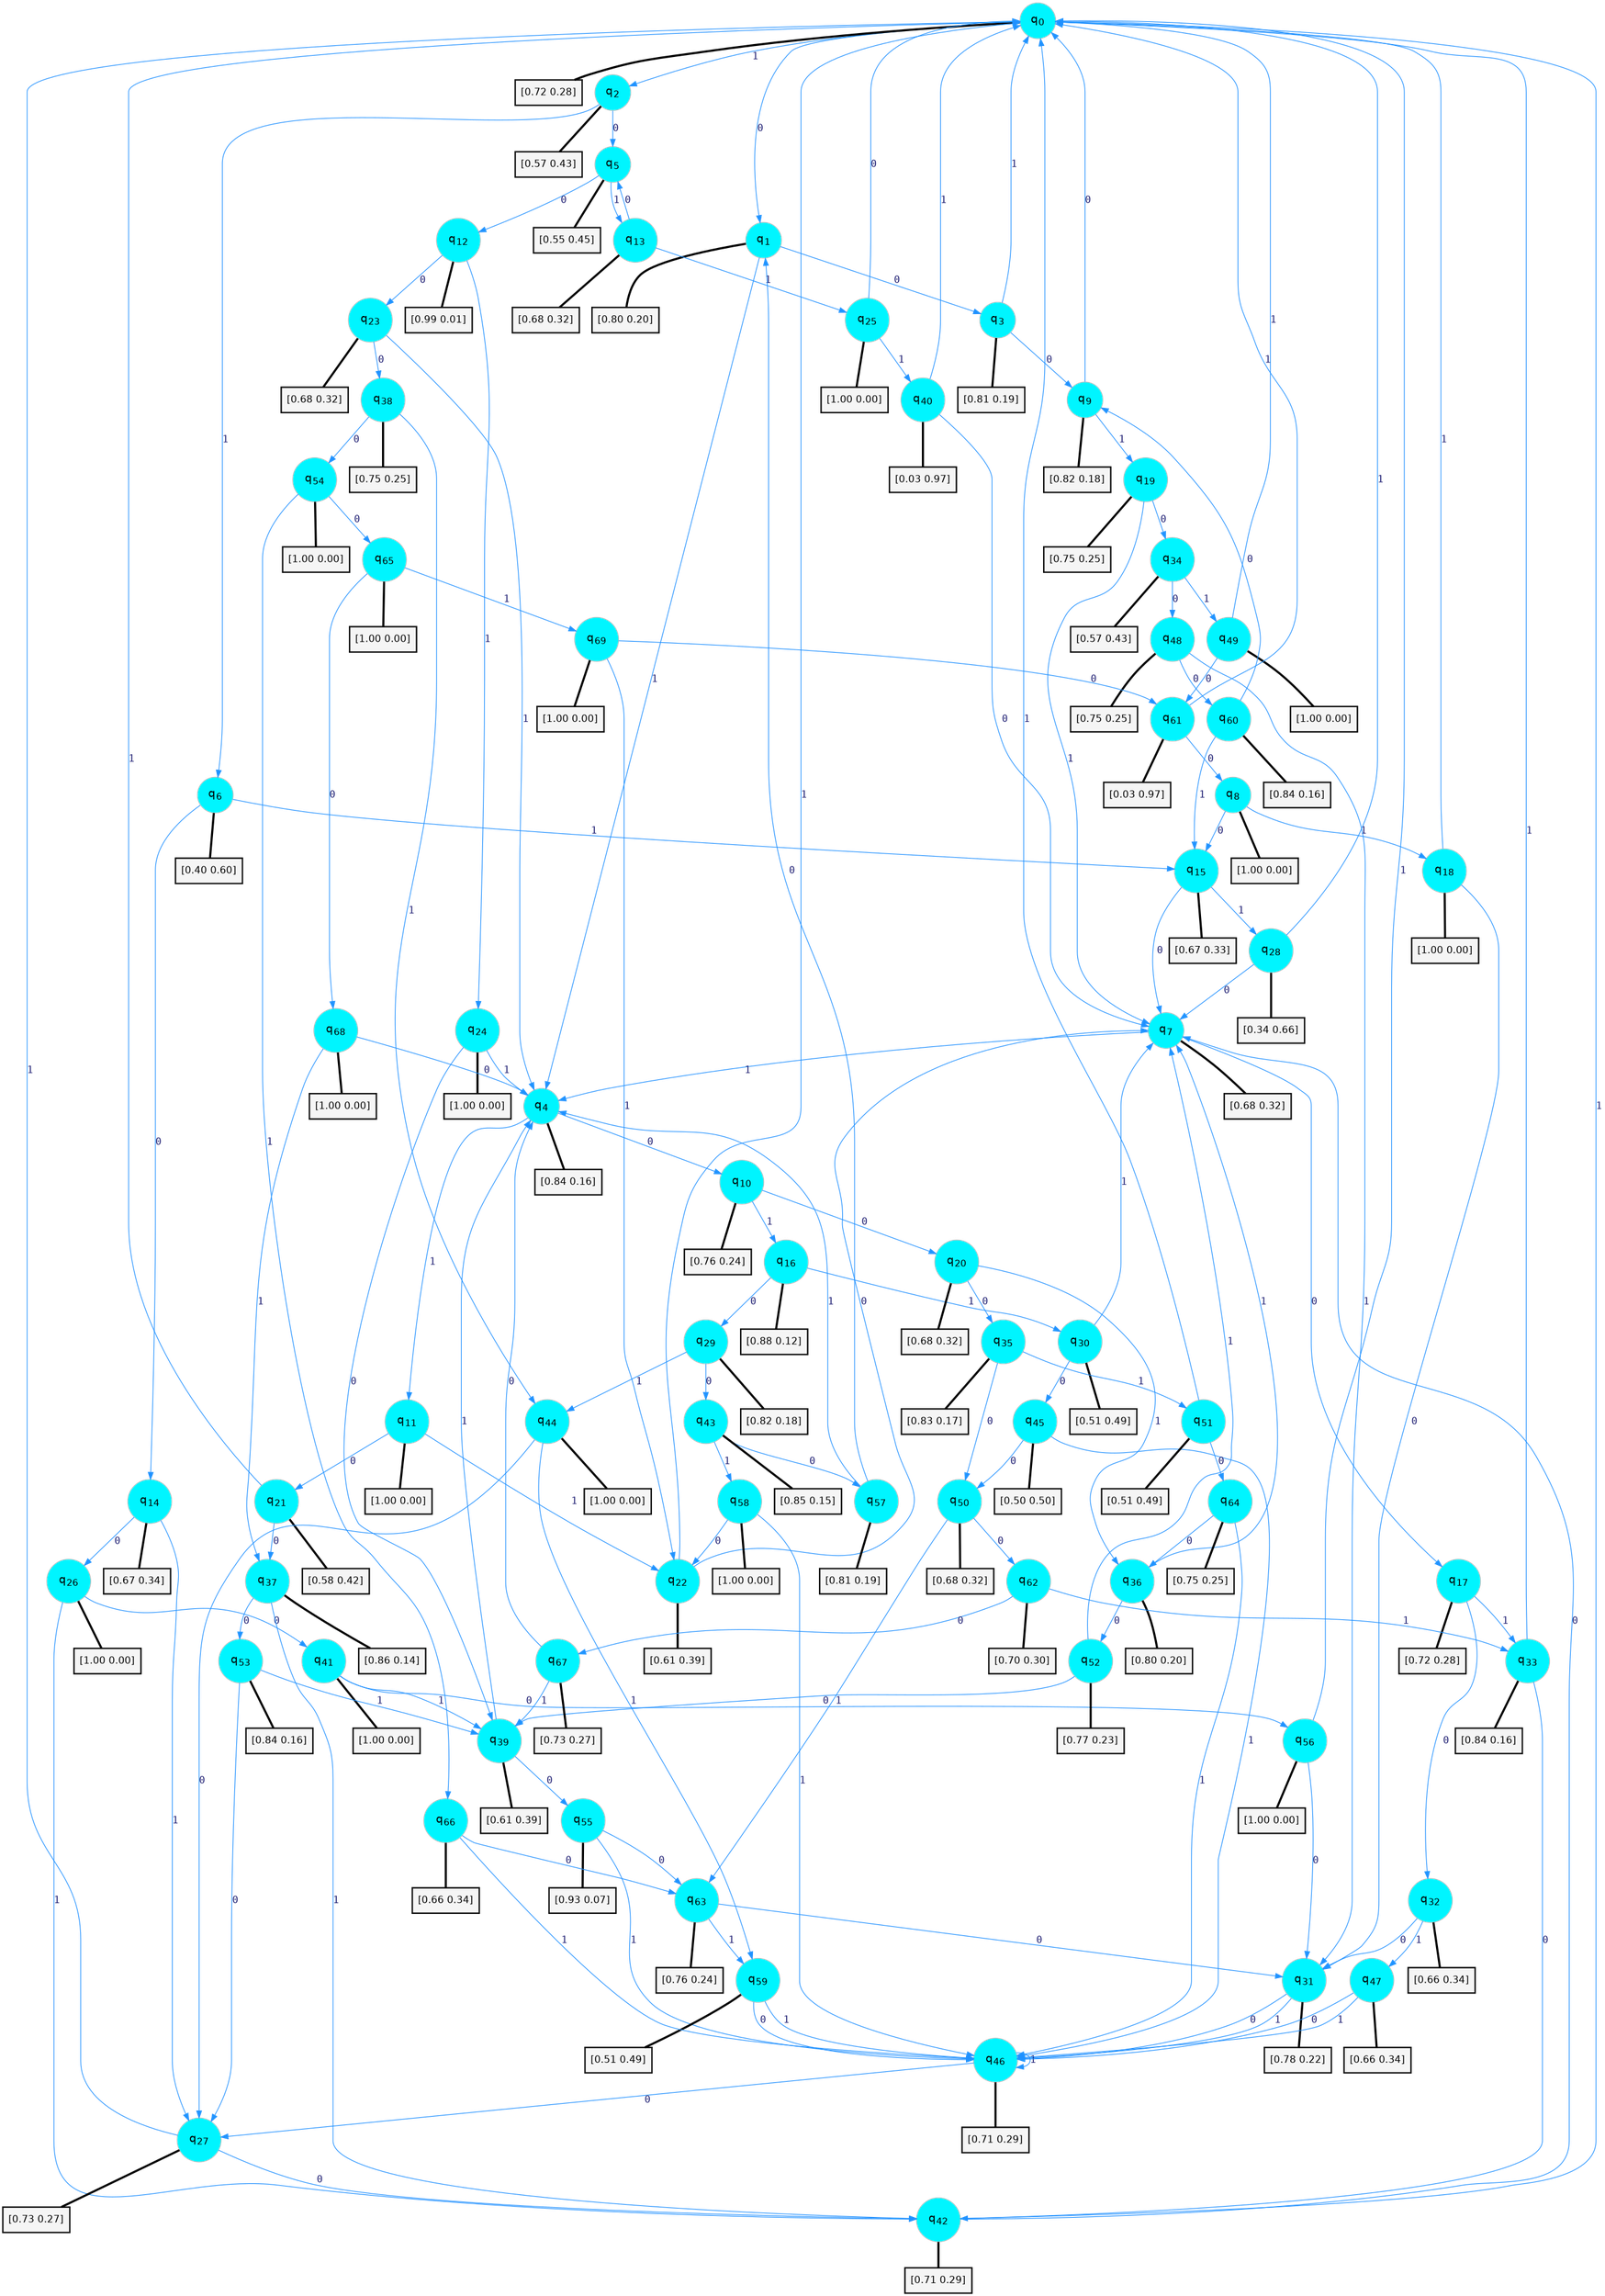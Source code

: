 digraph G {
graph [
bgcolor=transparent, dpi=300, rankdir=TD, size="40,25"];
node [
color=gray, fillcolor=turquoise1, fontcolor=black, fontname=Helvetica, fontsize=16, fontweight=bold, shape=circle, style=filled];
edge [
arrowsize=1, color=dodgerblue1, fontcolor=midnightblue, fontname=courier, fontweight=bold, penwidth=1, style=solid, weight=20];
0[label=<q<SUB>0</SUB>>];
1[label=<q<SUB>1</SUB>>];
2[label=<q<SUB>2</SUB>>];
3[label=<q<SUB>3</SUB>>];
4[label=<q<SUB>4</SUB>>];
5[label=<q<SUB>5</SUB>>];
6[label=<q<SUB>6</SUB>>];
7[label=<q<SUB>7</SUB>>];
8[label=<q<SUB>8</SUB>>];
9[label=<q<SUB>9</SUB>>];
10[label=<q<SUB>10</SUB>>];
11[label=<q<SUB>11</SUB>>];
12[label=<q<SUB>12</SUB>>];
13[label=<q<SUB>13</SUB>>];
14[label=<q<SUB>14</SUB>>];
15[label=<q<SUB>15</SUB>>];
16[label=<q<SUB>16</SUB>>];
17[label=<q<SUB>17</SUB>>];
18[label=<q<SUB>18</SUB>>];
19[label=<q<SUB>19</SUB>>];
20[label=<q<SUB>20</SUB>>];
21[label=<q<SUB>21</SUB>>];
22[label=<q<SUB>22</SUB>>];
23[label=<q<SUB>23</SUB>>];
24[label=<q<SUB>24</SUB>>];
25[label=<q<SUB>25</SUB>>];
26[label=<q<SUB>26</SUB>>];
27[label=<q<SUB>27</SUB>>];
28[label=<q<SUB>28</SUB>>];
29[label=<q<SUB>29</SUB>>];
30[label=<q<SUB>30</SUB>>];
31[label=<q<SUB>31</SUB>>];
32[label=<q<SUB>32</SUB>>];
33[label=<q<SUB>33</SUB>>];
34[label=<q<SUB>34</SUB>>];
35[label=<q<SUB>35</SUB>>];
36[label=<q<SUB>36</SUB>>];
37[label=<q<SUB>37</SUB>>];
38[label=<q<SUB>38</SUB>>];
39[label=<q<SUB>39</SUB>>];
40[label=<q<SUB>40</SUB>>];
41[label=<q<SUB>41</SUB>>];
42[label=<q<SUB>42</SUB>>];
43[label=<q<SUB>43</SUB>>];
44[label=<q<SUB>44</SUB>>];
45[label=<q<SUB>45</SUB>>];
46[label=<q<SUB>46</SUB>>];
47[label=<q<SUB>47</SUB>>];
48[label=<q<SUB>48</SUB>>];
49[label=<q<SUB>49</SUB>>];
50[label=<q<SUB>50</SUB>>];
51[label=<q<SUB>51</SUB>>];
52[label=<q<SUB>52</SUB>>];
53[label=<q<SUB>53</SUB>>];
54[label=<q<SUB>54</SUB>>];
55[label=<q<SUB>55</SUB>>];
56[label=<q<SUB>56</SUB>>];
57[label=<q<SUB>57</SUB>>];
58[label=<q<SUB>58</SUB>>];
59[label=<q<SUB>59</SUB>>];
60[label=<q<SUB>60</SUB>>];
61[label=<q<SUB>61</SUB>>];
62[label=<q<SUB>62</SUB>>];
63[label=<q<SUB>63</SUB>>];
64[label=<q<SUB>64</SUB>>];
65[label=<q<SUB>65</SUB>>];
66[label=<q<SUB>66</SUB>>];
67[label=<q<SUB>67</SUB>>];
68[label=<q<SUB>68</SUB>>];
69[label=<q<SUB>69</SUB>>];
70[label="[0.72 0.28]", shape=box,fontcolor=black, fontname=Helvetica, fontsize=14, penwidth=2, fillcolor=whitesmoke,color=black];
71[label="[0.80 0.20]", shape=box,fontcolor=black, fontname=Helvetica, fontsize=14, penwidth=2, fillcolor=whitesmoke,color=black];
72[label="[0.57 0.43]", shape=box,fontcolor=black, fontname=Helvetica, fontsize=14, penwidth=2, fillcolor=whitesmoke,color=black];
73[label="[0.81 0.19]", shape=box,fontcolor=black, fontname=Helvetica, fontsize=14, penwidth=2, fillcolor=whitesmoke,color=black];
74[label="[0.84 0.16]", shape=box,fontcolor=black, fontname=Helvetica, fontsize=14, penwidth=2, fillcolor=whitesmoke,color=black];
75[label="[0.55 0.45]", shape=box,fontcolor=black, fontname=Helvetica, fontsize=14, penwidth=2, fillcolor=whitesmoke,color=black];
76[label="[0.40 0.60]", shape=box,fontcolor=black, fontname=Helvetica, fontsize=14, penwidth=2, fillcolor=whitesmoke,color=black];
77[label="[0.68 0.32]", shape=box,fontcolor=black, fontname=Helvetica, fontsize=14, penwidth=2, fillcolor=whitesmoke,color=black];
78[label="[1.00 0.00]", shape=box,fontcolor=black, fontname=Helvetica, fontsize=14, penwidth=2, fillcolor=whitesmoke,color=black];
79[label="[0.82 0.18]", shape=box,fontcolor=black, fontname=Helvetica, fontsize=14, penwidth=2, fillcolor=whitesmoke,color=black];
80[label="[0.76 0.24]", shape=box,fontcolor=black, fontname=Helvetica, fontsize=14, penwidth=2, fillcolor=whitesmoke,color=black];
81[label="[1.00 0.00]", shape=box,fontcolor=black, fontname=Helvetica, fontsize=14, penwidth=2, fillcolor=whitesmoke,color=black];
82[label="[0.99 0.01]", shape=box,fontcolor=black, fontname=Helvetica, fontsize=14, penwidth=2, fillcolor=whitesmoke,color=black];
83[label="[0.68 0.32]", shape=box,fontcolor=black, fontname=Helvetica, fontsize=14, penwidth=2, fillcolor=whitesmoke,color=black];
84[label="[0.67 0.34]", shape=box,fontcolor=black, fontname=Helvetica, fontsize=14, penwidth=2, fillcolor=whitesmoke,color=black];
85[label="[0.67 0.33]", shape=box,fontcolor=black, fontname=Helvetica, fontsize=14, penwidth=2, fillcolor=whitesmoke,color=black];
86[label="[0.88 0.12]", shape=box,fontcolor=black, fontname=Helvetica, fontsize=14, penwidth=2, fillcolor=whitesmoke,color=black];
87[label="[0.72 0.28]", shape=box,fontcolor=black, fontname=Helvetica, fontsize=14, penwidth=2, fillcolor=whitesmoke,color=black];
88[label="[1.00 0.00]", shape=box,fontcolor=black, fontname=Helvetica, fontsize=14, penwidth=2, fillcolor=whitesmoke,color=black];
89[label="[0.75 0.25]", shape=box,fontcolor=black, fontname=Helvetica, fontsize=14, penwidth=2, fillcolor=whitesmoke,color=black];
90[label="[0.68 0.32]", shape=box,fontcolor=black, fontname=Helvetica, fontsize=14, penwidth=2, fillcolor=whitesmoke,color=black];
91[label="[0.58 0.42]", shape=box,fontcolor=black, fontname=Helvetica, fontsize=14, penwidth=2, fillcolor=whitesmoke,color=black];
92[label="[0.61 0.39]", shape=box,fontcolor=black, fontname=Helvetica, fontsize=14, penwidth=2, fillcolor=whitesmoke,color=black];
93[label="[0.68 0.32]", shape=box,fontcolor=black, fontname=Helvetica, fontsize=14, penwidth=2, fillcolor=whitesmoke,color=black];
94[label="[1.00 0.00]", shape=box,fontcolor=black, fontname=Helvetica, fontsize=14, penwidth=2, fillcolor=whitesmoke,color=black];
95[label="[1.00 0.00]", shape=box,fontcolor=black, fontname=Helvetica, fontsize=14, penwidth=2, fillcolor=whitesmoke,color=black];
96[label="[1.00 0.00]", shape=box,fontcolor=black, fontname=Helvetica, fontsize=14, penwidth=2, fillcolor=whitesmoke,color=black];
97[label="[0.73 0.27]", shape=box,fontcolor=black, fontname=Helvetica, fontsize=14, penwidth=2, fillcolor=whitesmoke,color=black];
98[label="[0.34 0.66]", shape=box,fontcolor=black, fontname=Helvetica, fontsize=14, penwidth=2, fillcolor=whitesmoke,color=black];
99[label="[0.82 0.18]", shape=box,fontcolor=black, fontname=Helvetica, fontsize=14, penwidth=2, fillcolor=whitesmoke,color=black];
100[label="[0.51 0.49]", shape=box,fontcolor=black, fontname=Helvetica, fontsize=14, penwidth=2, fillcolor=whitesmoke,color=black];
101[label="[0.78 0.22]", shape=box,fontcolor=black, fontname=Helvetica, fontsize=14, penwidth=2, fillcolor=whitesmoke,color=black];
102[label="[0.66 0.34]", shape=box,fontcolor=black, fontname=Helvetica, fontsize=14, penwidth=2, fillcolor=whitesmoke,color=black];
103[label="[0.84 0.16]", shape=box,fontcolor=black, fontname=Helvetica, fontsize=14, penwidth=2, fillcolor=whitesmoke,color=black];
104[label="[0.57 0.43]", shape=box,fontcolor=black, fontname=Helvetica, fontsize=14, penwidth=2, fillcolor=whitesmoke,color=black];
105[label="[0.83 0.17]", shape=box,fontcolor=black, fontname=Helvetica, fontsize=14, penwidth=2, fillcolor=whitesmoke,color=black];
106[label="[0.80 0.20]", shape=box,fontcolor=black, fontname=Helvetica, fontsize=14, penwidth=2, fillcolor=whitesmoke,color=black];
107[label="[0.86 0.14]", shape=box,fontcolor=black, fontname=Helvetica, fontsize=14, penwidth=2, fillcolor=whitesmoke,color=black];
108[label="[0.75 0.25]", shape=box,fontcolor=black, fontname=Helvetica, fontsize=14, penwidth=2, fillcolor=whitesmoke,color=black];
109[label="[0.61 0.39]", shape=box,fontcolor=black, fontname=Helvetica, fontsize=14, penwidth=2, fillcolor=whitesmoke,color=black];
110[label="[0.03 0.97]", shape=box,fontcolor=black, fontname=Helvetica, fontsize=14, penwidth=2, fillcolor=whitesmoke,color=black];
111[label="[1.00 0.00]", shape=box,fontcolor=black, fontname=Helvetica, fontsize=14, penwidth=2, fillcolor=whitesmoke,color=black];
112[label="[0.71 0.29]", shape=box,fontcolor=black, fontname=Helvetica, fontsize=14, penwidth=2, fillcolor=whitesmoke,color=black];
113[label="[0.85 0.15]", shape=box,fontcolor=black, fontname=Helvetica, fontsize=14, penwidth=2, fillcolor=whitesmoke,color=black];
114[label="[1.00 0.00]", shape=box,fontcolor=black, fontname=Helvetica, fontsize=14, penwidth=2, fillcolor=whitesmoke,color=black];
115[label="[0.50 0.50]", shape=box,fontcolor=black, fontname=Helvetica, fontsize=14, penwidth=2, fillcolor=whitesmoke,color=black];
116[label="[0.71 0.29]", shape=box,fontcolor=black, fontname=Helvetica, fontsize=14, penwidth=2, fillcolor=whitesmoke,color=black];
117[label="[0.66 0.34]", shape=box,fontcolor=black, fontname=Helvetica, fontsize=14, penwidth=2, fillcolor=whitesmoke,color=black];
118[label="[0.75 0.25]", shape=box,fontcolor=black, fontname=Helvetica, fontsize=14, penwidth=2, fillcolor=whitesmoke,color=black];
119[label="[1.00 0.00]", shape=box,fontcolor=black, fontname=Helvetica, fontsize=14, penwidth=2, fillcolor=whitesmoke,color=black];
120[label="[0.68 0.32]", shape=box,fontcolor=black, fontname=Helvetica, fontsize=14, penwidth=2, fillcolor=whitesmoke,color=black];
121[label="[0.51 0.49]", shape=box,fontcolor=black, fontname=Helvetica, fontsize=14, penwidth=2, fillcolor=whitesmoke,color=black];
122[label="[0.77 0.23]", shape=box,fontcolor=black, fontname=Helvetica, fontsize=14, penwidth=2, fillcolor=whitesmoke,color=black];
123[label="[0.84 0.16]", shape=box,fontcolor=black, fontname=Helvetica, fontsize=14, penwidth=2, fillcolor=whitesmoke,color=black];
124[label="[1.00 0.00]", shape=box,fontcolor=black, fontname=Helvetica, fontsize=14, penwidth=2, fillcolor=whitesmoke,color=black];
125[label="[0.93 0.07]", shape=box,fontcolor=black, fontname=Helvetica, fontsize=14, penwidth=2, fillcolor=whitesmoke,color=black];
126[label="[1.00 0.00]", shape=box,fontcolor=black, fontname=Helvetica, fontsize=14, penwidth=2, fillcolor=whitesmoke,color=black];
127[label="[0.81 0.19]", shape=box,fontcolor=black, fontname=Helvetica, fontsize=14, penwidth=2, fillcolor=whitesmoke,color=black];
128[label="[1.00 0.00]", shape=box,fontcolor=black, fontname=Helvetica, fontsize=14, penwidth=2, fillcolor=whitesmoke,color=black];
129[label="[0.51 0.49]", shape=box,fontcolor=black, fontname=Helvetica, fontsize=14, penwidth=2, fillcolor=whitesmoke,color=black];
130[label="[0.84 0.16]", shape=box,fontcolor=black, fontname=Helvetica, fontsize=14, penwidth=2, fillcolor=whitesmoke,color=black];
131[label="[0.03 0.97]", shape=box,fontcolor=black, fontname=Helvetica, fontsize=14, penwidth=2, fillcolor=whitesmoke,color=black];
132[label="[0.70 0.30]", shape=box,fontcolor=black, fontname=Helvetica, fontsize=14, penwidth=2, fillcolor=whitesmoke,color=black];
133[label="[0.76 0.24]", shape=box,fontcolor=black, fontname=Helvetica, fontsize=14, penwidth=2, fillcolor=whitesmoke,color=black];
134[label="[0.75 0.25]", shape=box,fontcolor=black, fontname=Helvetica, fontsize=14, penwidth=2, fillcolor=whitesmoke,color=black];
135[label="[1.00 0.00]", shape=box,fontcolor=black, fontname=Helvetica, fontsize=14, penwidth=2, fillcolor=whitesmoke,color=black];
136[label="[0.66 0.34]", shape=box,fontcolor=black, fontname=Helvetica, fontsize=14, penwidth=2, fillcolor=whitesmoke,color=black];
137[label="[0.73 0.27]", shape=box,fontcolor=black, fontname=Helvetica, fontsize=14, penwidth=2, fillcolor=whitesmoke,color=black];
138[label="[1.00 0.00]", shape=box,fontcolor=black, fontname=Helvetica, fontsize=14, penwidth=2, fillcolor=whitesmoke,color=black];
139[label="[1.00 0.00]", shape=box,fontcolor=black, fontname=Helvetica, fontsize=14, penwidth=2, fillcolor=whitesmoke,color=black];
0->1 [label=0];
0->2 [label=1];
0->70 [arrowhead=none, penwidth=3,color=black];
1->3 [label=0];
1->4 [label=1];
1->71 [arrowhead=none, penwidth=3,color=black];
2->5 [label=0];
2->6 [label=1];
2->72 [arrowhead=none, penwidth=3,color=black];
3->9 [label=0];
3->0 [label=1];
3->73 [arrowhead=none, penwidth=3,color=black];
4->10 [label=0];
4->11 [label=1];
4->74 [arrowhead=none, penwidth=3,color=black];
5->12 [label=0];
5->13 [label=1];
5->75 [arrowhead=none, penwidth=3,color=black];
6->14 [label=0];
6->15 [label=1];
6->76 [arrowhead=none, penwidth=3,color=black];
7->17 [label=0];
7->4 [label=1];
7->77 [arrowhead=none, penwidth=3,color=black];
8->15 [label=0];
8->18 [label=1];
8->78 [arrowhead=none, penwidth=3,color=black];
9->0 [label=0];
9->19 [label=1];
9->79 [arrowhead=none, penwidth=3,color=black];
10->20 [label=0];
10->16 [label=1];
10->80 [arrowhead=none, penwidth=3,color=black];
11->21 [label=0];
11->22 [label=1];
11->81 [arrowhead=none, penwidth=3,color=black];
12->23 [label=0];
12->24 [label=1];
12->82 [arrowhead=none, penwidth=3,color=black];
13->5 [label=0];
13->25 [label=1];
13->83 [arrowhead=none, penwidth=3,color=black];
14->26 [label=0];
14->27 [label=1];
14->84 [arrowhead=none, penwidth=3,color=black];
15->7 [label=0];
15->28 [label=1];
15->85 [arrowhead=none, penwidth=3,color=black];
16->29 [label=0];
16->30 [label=1];
16->86 [arrowhead=none, penwidth=3,color=black];
17->32 [label=0];
17->33 [label=1];
17->87 [arrowhead=none, penwidth=3,color=black];
18->31 [label=0];
18->0 [label=1];
18->88 [arrowhead=none, penwidth=3,color=black];
19->34 [label=0];
19->7 [label=1];
19->89 [arrowhead=none, penwidth=3,color=black];
20->35 [label=0];
20->36 [label=1];
20->90 [arrowhead=none, penwidth=3,color=black];
21->37 [label=0];
21->0 [label=1];
21->91 [arrowhead=none, penwidth=3,color=black];
22->7 [label=0];
22->0 [label=1];
22->92 [arrowhead=none, penwidth=3,color=black];
23->38 [label=0];
23->4 [label=1];
23->93 [arrowhead=none, penwidth=3,color=black];
24->39 [label=0];
24->4 [label=1];
24->94 [arrowhead=none, penwidth=3,color=black];
25->0 [label=0];
25->40 [label=1];
25->95 [arrowhead=none, penwidth=3,color=black];
26->41 [label=0];
26->42 [label=1];
26->96 [arrowhead=none, penwidth=3,color=black];
27->42 [label=0];
27->0 [label=1];
27->97 [arrowhead=none, penwidth=3,color=black];
28->7 [label=0];
28->0 [label=1];
28->98 [arrowhead=none, penwidth=3,color=black];
29->43 [label=0];
29->44 [label=1];
29->99 [arrowhead=none, penwidth=3,color=black];
30->45 [label=0];
30->7 [label=1];
30->100 [arrowhead=none, penwidth=3,color=black];
31->46 [label=0];
31->46 [label=1];
31->101 [arrowhead=none, penwidth=3,color=black];
32->31 [label=0];
32->47 [label=1];
32->102 [arrowhead=none, penwidth=3,color=black];
33->42 [label=0];
33->0 [label=1];
33->103 [arrowhead=none, penwidth=3,color=black];
34->48 [label=0];
34->49 [label=1];
34->104 [arrowhead=none, penwidth=3,color=black];
35->50 [label=0];
35->51 [label=1];
35->105 [arrowhead=none, penwidth=3,color=black];
36->52 [label=0];
36->7 [label=1];
36->106 [arrowhead=none, penwidth=3,color=black];
37->53 [label=0];
37->42 [label=1];
37->107 [arrowhead=none, penwidth=3,color=black];
38->54 [label=0];
38->44 [label=1];
38->108 [arrowhead=none, penwidth=3,color=black];
39->55 [label=0];
39->4 [label=1];
39->109 [arrowhead=none, penwidth=3,color=black];
40->7 [label=0];
40->0 [label=1];
40->110 [arrowhead=none, penwidth=3,color=black];
41->56 [label=0];
41->39 [label=1];
41->111 [arrowhead=none, penwidth=3,color=black];
42->7 [label=0];
42->0 [label=1];
42->112 [arrowhead=none, penwidth=3,color=black];
43->57 [label=0];
43->58 [label=1];
43->113 [arrowhead=none, penwidth=3,color=black];
44->27 [label=0];
44->59 [label=1];
44->114 [arrowhead=none, penwidth=3,color=black];
45->50 [label=0];
45->46 [label=1];
45->115 [arrowhead=none, penwidth=3,color=black];
46->27 [label=0];
46->46 [label=1];
46->116 [arrowhead=none, penwidth=3,color=black];
47->46 [label=0];
47->46 [label=1];
47->117 [arrowhead=none, penwidth=3,color=black];
48->60 [label=0];
48->31 [label=1];
48->118 [arrowhead=none, penwidth=3,color=black];
49->61 [label=0];
49->0 [label=1];
49->119 [arrowhead=none, penwidth=3,color=black];
50->62 [label=0];
50->63 [label=1];
50->120 [arrowhead=none, penwidth=3,color=black];
51->64 [label=0];
51->0 [label=1];
51->121 [arrowhead=none, penwidth=3,color=black];
52->39 [label=0];
52->7 [label=1];
52->122 [arrowhead=none, penwidth=3,color=black];
53->27 [label=0];
53->39 [label=1];
53->123 [arrowhead=none, penwidth=3,color=black];
54->65 [label=0];
54->66 [label=1];
54->124 [arrowhead=none, penwidth=3,color=black];
55->63 [label=0];
55->46 [label=1];
55->125 [arrowhead=none, penwidth=3,color=black];
56->31 [label=0];
56->0 [label=1];
56->126 [arrowhead=none, penwidth=3,color=black];
57->1 [label=0];
57->4 [label=1];
57->127 [arrowhead=none, penwidth=3,color=black];
58->22 [label=0];
58->46 [label=1];
58->128 [arrowhead=none, penwidth=3,color=black];
59->46 [label=0];
59->46 [label=1];
59->129 [arrowhead=none, penwidth=3,color=black];
60->9 [label=0];
60->15 [label=1];
60->130 [arrowhead=none, penwidth=3,color=black];
61->8 [label=0];
61->0 [label=1];
61->131 [arrowhead=none, penwidth=3,color=black];
62->67 [label=0];
62->33 [label=1];
62->132 [arrowhead=none, penwidth=3,color=black];
63->31 [label=0];
63->59 [label=1];
63->133 [arrowhead=none, penwidth=3,color=black];
64->36 [label=0];
64->46 [label=1];
64->134 [arrowhead=none, penwidth=3,color=black];
65->68 [label=0];
65->69 [label=1];
65->135 [arrowhead=none, penwidth=3,color=black];
66->63 [label=0];
66->46 [label=1];
66->136 [arrowhead=none, penwidth=3,color=black];
67->4 [label=0];
67->39 [label=1];
67->137 [arrowhead=none, penwidth=3,color=black];
68->4 [label=0];
68->37 [label=1];
68->138 [arrowhead=none, penwidth=3,color=black];
69->61 [label=0];
69->22 [label=1];
69->139 [arrowhead=none, penwidth=3,color=black];
}
